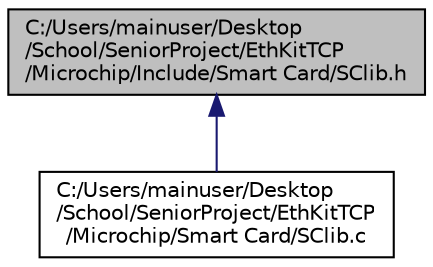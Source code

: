 digraph "C:/Users/mainuser/Desktop/School/SeniorProject/EthKitTCP/Microchip/Include/Smart Card/SClib.h"
{
  edge [fontname="Helvetica",fontsize="10",labelfontname="Helvetica",labelfontsize="10"];
  node [fontname="Helvetica",fontsize="10",shape=record];
  Node1 [label="C:/Users/mainuser/Desktop\l/School/SeniorProject/EthKitTCP\l/Microchip/Include/Smart Card/SClib.h",height=0.2,width=0.4,color="black", fillcolor="grey75", style="filled", fontcolor="black"];
  Node1 -> Node2 [dir="back",color="midnightblue",fontsize="10",style="solid"];
  Node2 [label="C:/Users/mainuser/Desktop\l/School/SeniorProject/EthKitTCP\l/Microchip/Smart Card/SClib.c",height=0.2,width=0.4,color="black", fillcolor="white", style="filled",URL="$_s_clib_8c.html"];
}
